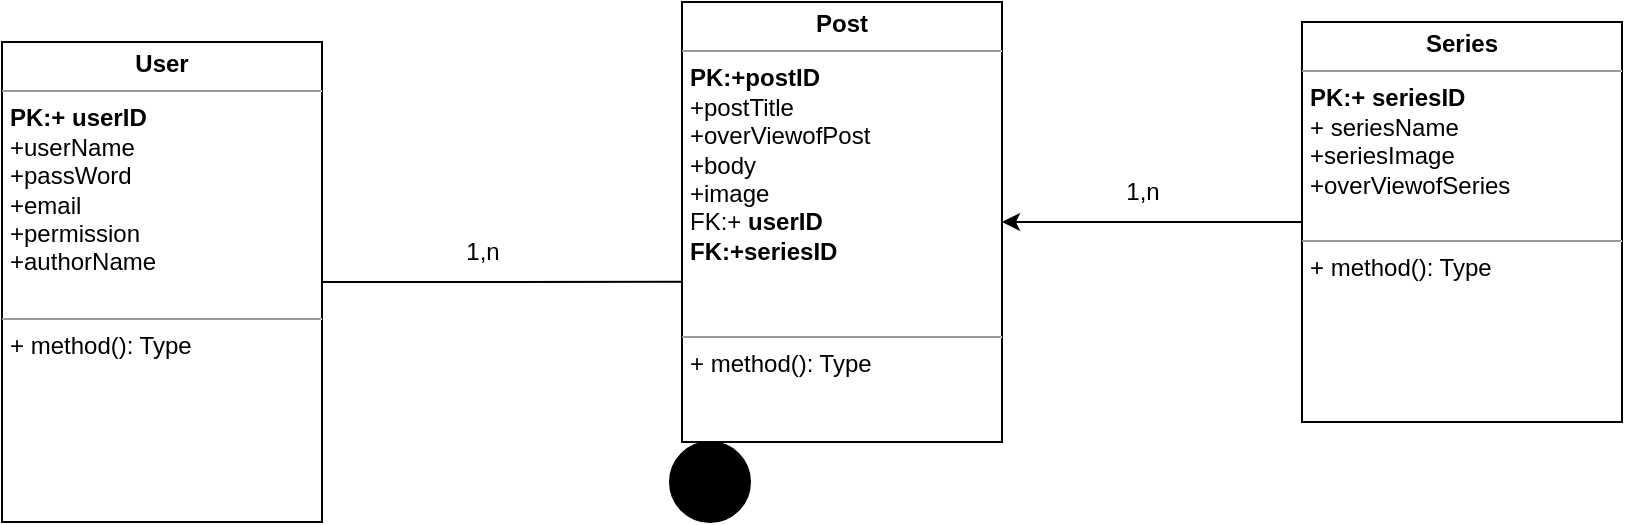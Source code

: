 <mxfile version="21.7.5" type="github">
  <diagram id="C5RBs43oDa-KdzZeNtuy" name="Demo Class Diagram">
    <mxGraphModel dx="954" dy="647" grid="1" gridSize="10" guides="1" tooltips="1" connect="1" arrows="1" fold="1" page="1" pageScale="1" pageWidth="827" pageHeight="1169" math="0" shadow="0">
      <root>
        <mxCell id="WIyWlLk6GJQsqaUBKTNV-0" />
        <mxCell id="WIyWlLk6GJQsqaUBKTNV-1" parent="WIyWlLk6GJQsqaUBKTNV-0" />
        <mxCell id="JOsmvyk3Kzr-AjyMZDF_-0" value="" style="shape=ellipse;html=1;fillColor=strokeColor;fontSize=18;fontColor=#ffffff;" parent="WIyWlLk6GJQsqaUBKTNV-1" vertex="1">
          <mxGeometry x="394" y="510" width="40" height="40" as="geometry" />
        </mxCell>
        <mxCell id="uLR3c1GkqGxWioVNtNUL-13" style="edgeStyle=orthogonalEdgeStyle;rounded=0;orthogonalLoop=1;jettySize=auto;html=1;entryX=0.063;entryY=0.636;entryDx=0;entryDy=0;entryPerimeter=0;" edge="1" parent="WIyWlLk6GJQsqaUBKTNV-1" source="uLR3c1GkqGxWioVNtNUL-5" target="uLR3c1GkqGxWioVNtNUL-10">
          <mxGeometry relative="1" as="geometry" />
        </mxCell>
        <mxCell id="uLR3c1GkqGxWioVNtNUL-5" value="&lt;p style=&quot;margin:0px;margin-top:4px;text-align:center;&quot;&gt;&lt;b&gt;User&lt;/b&gt;&lt;/p&gt;&lt;hr size=&quot;1&quot;&gt;&lt;p style=&quot;margin:0px;margin-left:4px;&quot;&gt;&lt;b&gt;PK:+ userID&lt;/b&gt;&lt;/p&gt;&lt;p style=&quot;margin:0px;margin-left:4px;&quot;&gt;+userName&lt;/p&gt;&lt;p style=&quot;margin:0px;margin-left:4px;&quot;&gt;+passWord&lt;/p&gt;&lt;p style=&quot;margin:0px;margin-left:4px;&quot;&gt;+email&lt;/p&gt;&lt;p style=&quot;margin:0px;margin-left:4px;&quot;&gt;+permission&lt;/p&gt;&lt;p style=&quot;margin:0px;margin-left:4px;&quot;&gt;+authorName&lt;/p&gt;&lt;p style=&quot;margin:0px;margin-left:4px;&quot;&gt;&lt;br&gt;&lt;/p&gt;&lt;hr size=&quot;1&quot;&gt;&lt;p style=&quot;margin:0px;margin-left:4px;&quot;&gt;+ method(): Type&lt;/p&gt;" style="verticalAlign=top;align=left;overflow=fill;fontSize=12;fontFamily=Helvetica;html=1;whiteSpace=wrap;" vertex="1" parent="WIyWlLk6GJQsqaUBKTNV-1">
          <mxGeometry x="60" y="310" width="160" height="240" as="geometry" />
        </mxCell>
        <mxCell id="uLR3c1GkqGxWioVNtNUL-10" value="&lt;p style=&quot;margin:0px;margin-top:4px;text-align:center;&quot;&gt;&lt;b&gt;Post&lt;/b&gt;&lt;/p&gt;&lt;hr size=&quot;1&quot;&gt;&lt;p style=&quot;margin:0px;margin-left:4px;&quot;&gt;&lt;b&gt;PK:+postID&lt;/b&gt;&lt;/p&gt;&lt;p style=&quot;margin:0px;margin-left:4px;&quot;&gt;+postTitle&lt;/p&gt;&lt;p style=&quot;margin:0px;margin-left:4px;&quot;&gt;+overViewofPost&lt;/p&gt;&lt;p style=&quot;margin:0px;margin-left:4px;&quot;&gt;+body&lt;/p&gt;&lt;p style=&quot;margin:0px;margin-left:4px;&quot;&gt;+image&lt;/p&gt;&lt;p style=&quot;margin:0px;margin-left:4px;&quot;&gt;FK:+&lt;b style=&quot;border-color: var(--border-color);&quot;&gt;&amp;nbsp;userID&lt;/b&gt;&lt;/p&gt;&lt;p style=&quot;margin:0px;margin-left:4px;&quot;&gt;&lt;b&gt;FK:+seriesID&lt;/b&gt;&lt;/p&gt;&lt;div&gt;&lt;b style=&quot;border-color: var(--border-color);&quot;&gt;&lt;br&gt;&lt;/b&gt;&lt;/div&gt;&lt;p style=&quot;margin:0px;margin-left:4px;&quot;&gt;&lt;br&gt;&lt;/p&gt;&lt;hr size=&quot;1&quot;&gt;&lt;p style=&quot;margin:0px;margin-left:4px;&quot;&gt;+ method(): Type&lt;/p&gt;" style="verticalAlign=top;align=left;overflow=fill;fontSize=12;fontFamily=Helvetica;html=1;whiteSpace=wrap;" vertex="1" parent="WIyWlLk6GJQsqaUBKTNV-1">
          <mxGeometry x="400" y="290" width="160" height="220" as="geometry" />
        </mxCell>
        <mxCell id="uLR3c1GkqGxWioVNtNUL-17" style="edgeStyle=orthogonalEdgeStyle;rounded=0;orthogonalLoop=1;jettySize=auto;html=1;" edge="1" parent="WIyWlLk6GJQsqaUBKTNV-1" source="uLR3c1GkqGxWioVNtNUL-11" target="uLR3c1GkqGxWioVNtNUL-10">
          <mxGeometry relative="1" as="geometry" />
        </mxCell>
        <mxCell id="uLR3c1GkqGxWioVNtNUL-11" value="&lt;p style=&quot;margin:0px;margin-top:4px;text-align:center;&quot;&gt;&lt;b&gt;Series&lt;/b&gt;&lt;/p&gt;&lt;hr size=&quot;1&quot;&gt;&lt;p style=&quot;margin:0px;margin-left:4px;&quot;&gt;&lt;b&gt;PK:+ seriesID&lt;/b&gt;&lt;/p&gt;&lt;p style=&quot;margin:0px;margin-left:4px;&quot;&gt;+ seriesName&lt;/p&gt;&lt;p style=&quot;margin:0px;margin-left:4px;&quot;&gt;+seriesImage&lt;/p&gt;&lt;p style=&quot;margin:0px;margin-left:4px;&quot;&gt;+overViewofSeries&lt;/p&gt;&lt;p style=&quot;margin:0px;margin-left:4px;&quot;&gt;&lt;br&gt;&lt;/p&gt;&lt;hr size=&quot;1&quot;&gt;&lt;p style=&quot;margin:0px;margin-left:4px;&quot;&gt;+ method(): Type&lt;/p&gt;" style="verticalAlign=top;align=left;overflow=fill;fontSize=12;fontFamily=Helvetica;html=1;whiteSpace=wrap;" vertex="1" parent="WIyWlLk6GJQsqaUBKTNV-1">
          <mxGeometry x="710" y="300" width="160" height="200" as="geometry" />
        </mxCell>
        <mxCell id="uLR3c1GkqGxWioVNtNUL-15" value="1,n" style="text;html=1;align=center;verticalAlign=middle;resizable=0;points=[];autosize=1;strokeColor=none;fillColor=none;" vertex="1" parent="WIyWlLk6GJQsqaUBKTNV-1">
          <mxGeometry x="280" y="400" width="40" height="30" as="geometry" />
        </mxCell>
        <mxCell id="uLR3c1GkqGxWioVNtNUL-18" value="1,n&lt;br&gt;" style="text;html=1;align=center;verticalAlign=middle;resizable=0;points=[];autosize=1;strokeColor=none;fillColor=none;" vertex="1" parent="WIyWlLk6GJQsqaUBKTNV-1">
          <mxGeometry x="610" y="370" width="40" height="30" as="geometry" />
        </mxCell>
      </root>
    </mxGraphModel>
  </diagram>
</mxfile>
